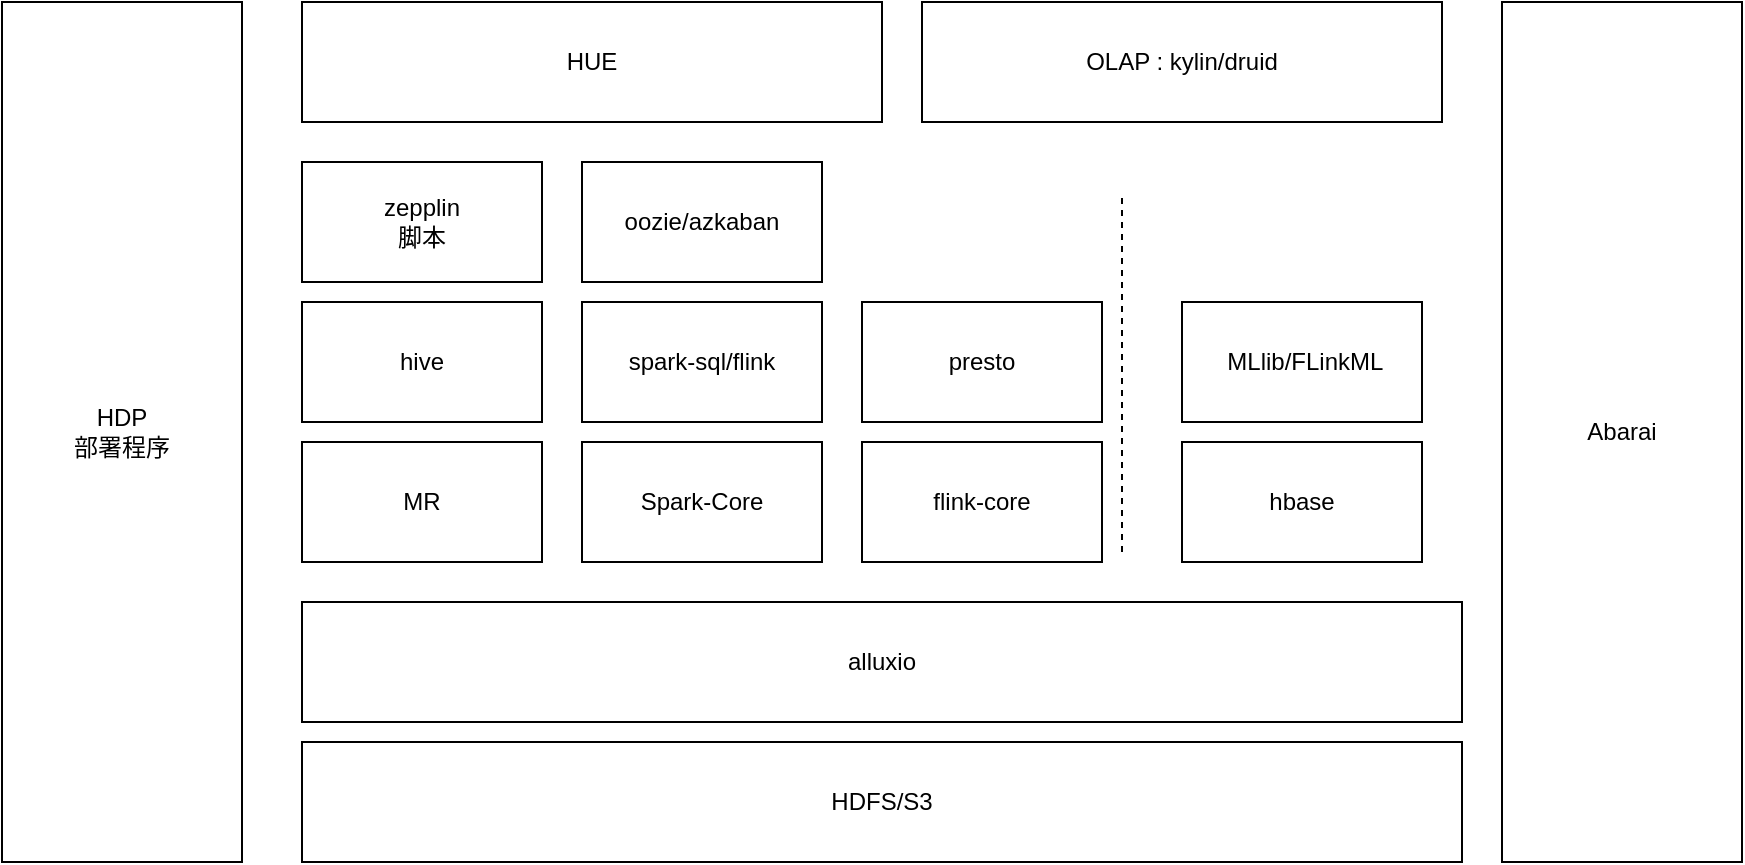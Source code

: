 <mxfile version="10.7.9" type="github"><diagram id="Q3wuDPSz-Cn739jzGUOX" name="证券"><mxGraphModel dx="1158" dy="652" grid="1" gridSize="10" guides="1" tooltips="1" connect="1" arrows="1" fold="1" page="1" pageScale="1" pageWidth="827" pageHeight="1169" math="0" shadow="0"><root><mxCell id="0"/><mxCell id="1" parent="0"/><mxCell id="eUGrWnPqTdf-DOsstyi4-1" value="HDFS/S3" style="rounded=0;whiteSpace=wrap;html=1;" parent="1" vertex="1"><mxGeometry x="160" y="400" width="580" height="60" as="geometry"/></mxCell><mxCell id="eUGrWnPqTdf-DOsstyi4-2" value="MR" style="rounded=0;whiteSpace=wrap;html=1;" parent="1" vertex="1"><mxGeometry x="160" y="250" width="120" height="60" as="geometry"/></mxCell><mxCell id="eUGrWnPqTdf-DOsstyi4-3" value="Spark-Core" style="rounded=0;whiteSpace=wrap;html=1;" parent="1" vertex="1"><mxGeometry x="300" y="250" width="120" height="60" as="geometry"/></mxCell><mxCell id="eUGrWnPqTdf-DOsstyi4-4" value="zepplin&lt;br&gt;脚本&lt;br&gt;" style="rounded=0;whiteSpace=wrap;html=1;" parent="1" vertex="1"><mxGeometry x="160" y="110" width="120" height="60" as="geometry"/></mxCell><mxCell id="eUGrWnPqTdf-DOsstyi4-5" value="oozie/azkaban" style="rounded=0;whiteSpace=wrap;html=1;" parent="1" vertex="1"><mxGeometry x="300" y="110" width="120" height="60" as="geometry"/></mxCell><mxCell id="eUGrWnPqTdf-DOsstyi4-6" value="HUE" style="rounded=0;whiteSpace=wrap;html=1;" parent="1" vertex="1"><mxGeometry x="160" y="30" width="290" height="60" as="geometry"/></mxCell><mxCell id="eUGrWnPqTdf-DOsstyi4-7" value="HDP&lt;br&gt;部署程序&lt;br&gt;" style="rounded=0;whiteSpace=wrap;html=1;" parent="1" vertex="1"><mxGeometry x="10" y="30" width="120" height="430" as="geometry"/></mxCell><mxCell id="eUGrWnPqTdf-DOsstyi4-8" value="alluxio" style="rounded=0;whiteSpace=wrap;html=1;" parent="1" vertex="1"><mxGeometry x="160" y="330" width="580" height="60" as="geometry"/></mxCell><mxCell id="eUGrWnPqTdf-DOsstyi4-9" value="hive" style="rounded=0;whiteSpace=wrap;html=1;" parent="1" vertex="1"><mxGeometry x="160" y="180" width="120" height="60" as="geometry"/></mxCell><mxCell id="eUGrWnPqTdf-DOsstyi4-10" value="spark-sql/flink" style="rounded=0;whiteSpace=wrap;html=1;" parent="1" vertex="1"><mxGeometry x="300" y="180" width="120" height="60" as="geometry"/></mxCell><mxCell id="QPaSp6uj247SDelY9Qds-1" value="presto" style="rounded=0;whiteSpace=wrap;html=1;" vertex="1" parent="1"><mxGeometry x="440" y="180" width="120" height="60" as="geometry"/></mxCell><mxCell id="QPaSp6uj247SDelY9Qds-2" value="flink-core" style="rounded=0;whiteSpace=wrap;html=1;" vertex="1" parent="1"><mxGeometry x="440" y="250" width="120" height="60" as="geometry"/></mxCell><mxCell id="QPaSp6uj247SDelY9Qds-3" value="" style="endArrow=none;dashed=1;html=1;" edge="1" parent="1"><mxGeometry width="50" height="50" relative="1" as="geometry"><mxPoint x="570" y="305" as="sourcePoint"/><mxPoint x="570" y="125" as="targetPoint"/></mxGeometry></mxCell><mxCell id="QPaSp6uj247SDelY9Qds-4" value="hbase" style="rounded=0;whiteSpace=wrap;html=1;" vertex="1" parent="1"><mxGeometry x="600" y="250" width="120" height="60" as="geometry"/></mxCell><mxCell id="QPaSp6uj247SDelY9Qds-5" value="&amp;nbsp;MLlib/FLinkML" style="rounded=0;whiteSpace=wrap;html=1;" vertex="1" parent="1"><mxGeometry x="600" y="180" width="120" height="60" as="geometry"/></mxCell><mxCell id="QPaSp6uj247SDelY9Qds-7" value="OLAP : kylin/druid" style="rounded=0;whiteSpace=wrap;html=1;" vertex="1" parent="1"><mxGeometry x="470" y="30" width="260" height="60" as="geometry"/></mxCell><mxCell id="QPaSp6uj247SDelY9Qds-8" value="Abarai" style="rounded=0;whiteSpace=wrap;html=1;" vertex="1" parent="1"><mxGeometry x="760" y="30" width="120" height="430" as="geometry"/></mxCell></root></mxGraphModel></diagram></mxfile>